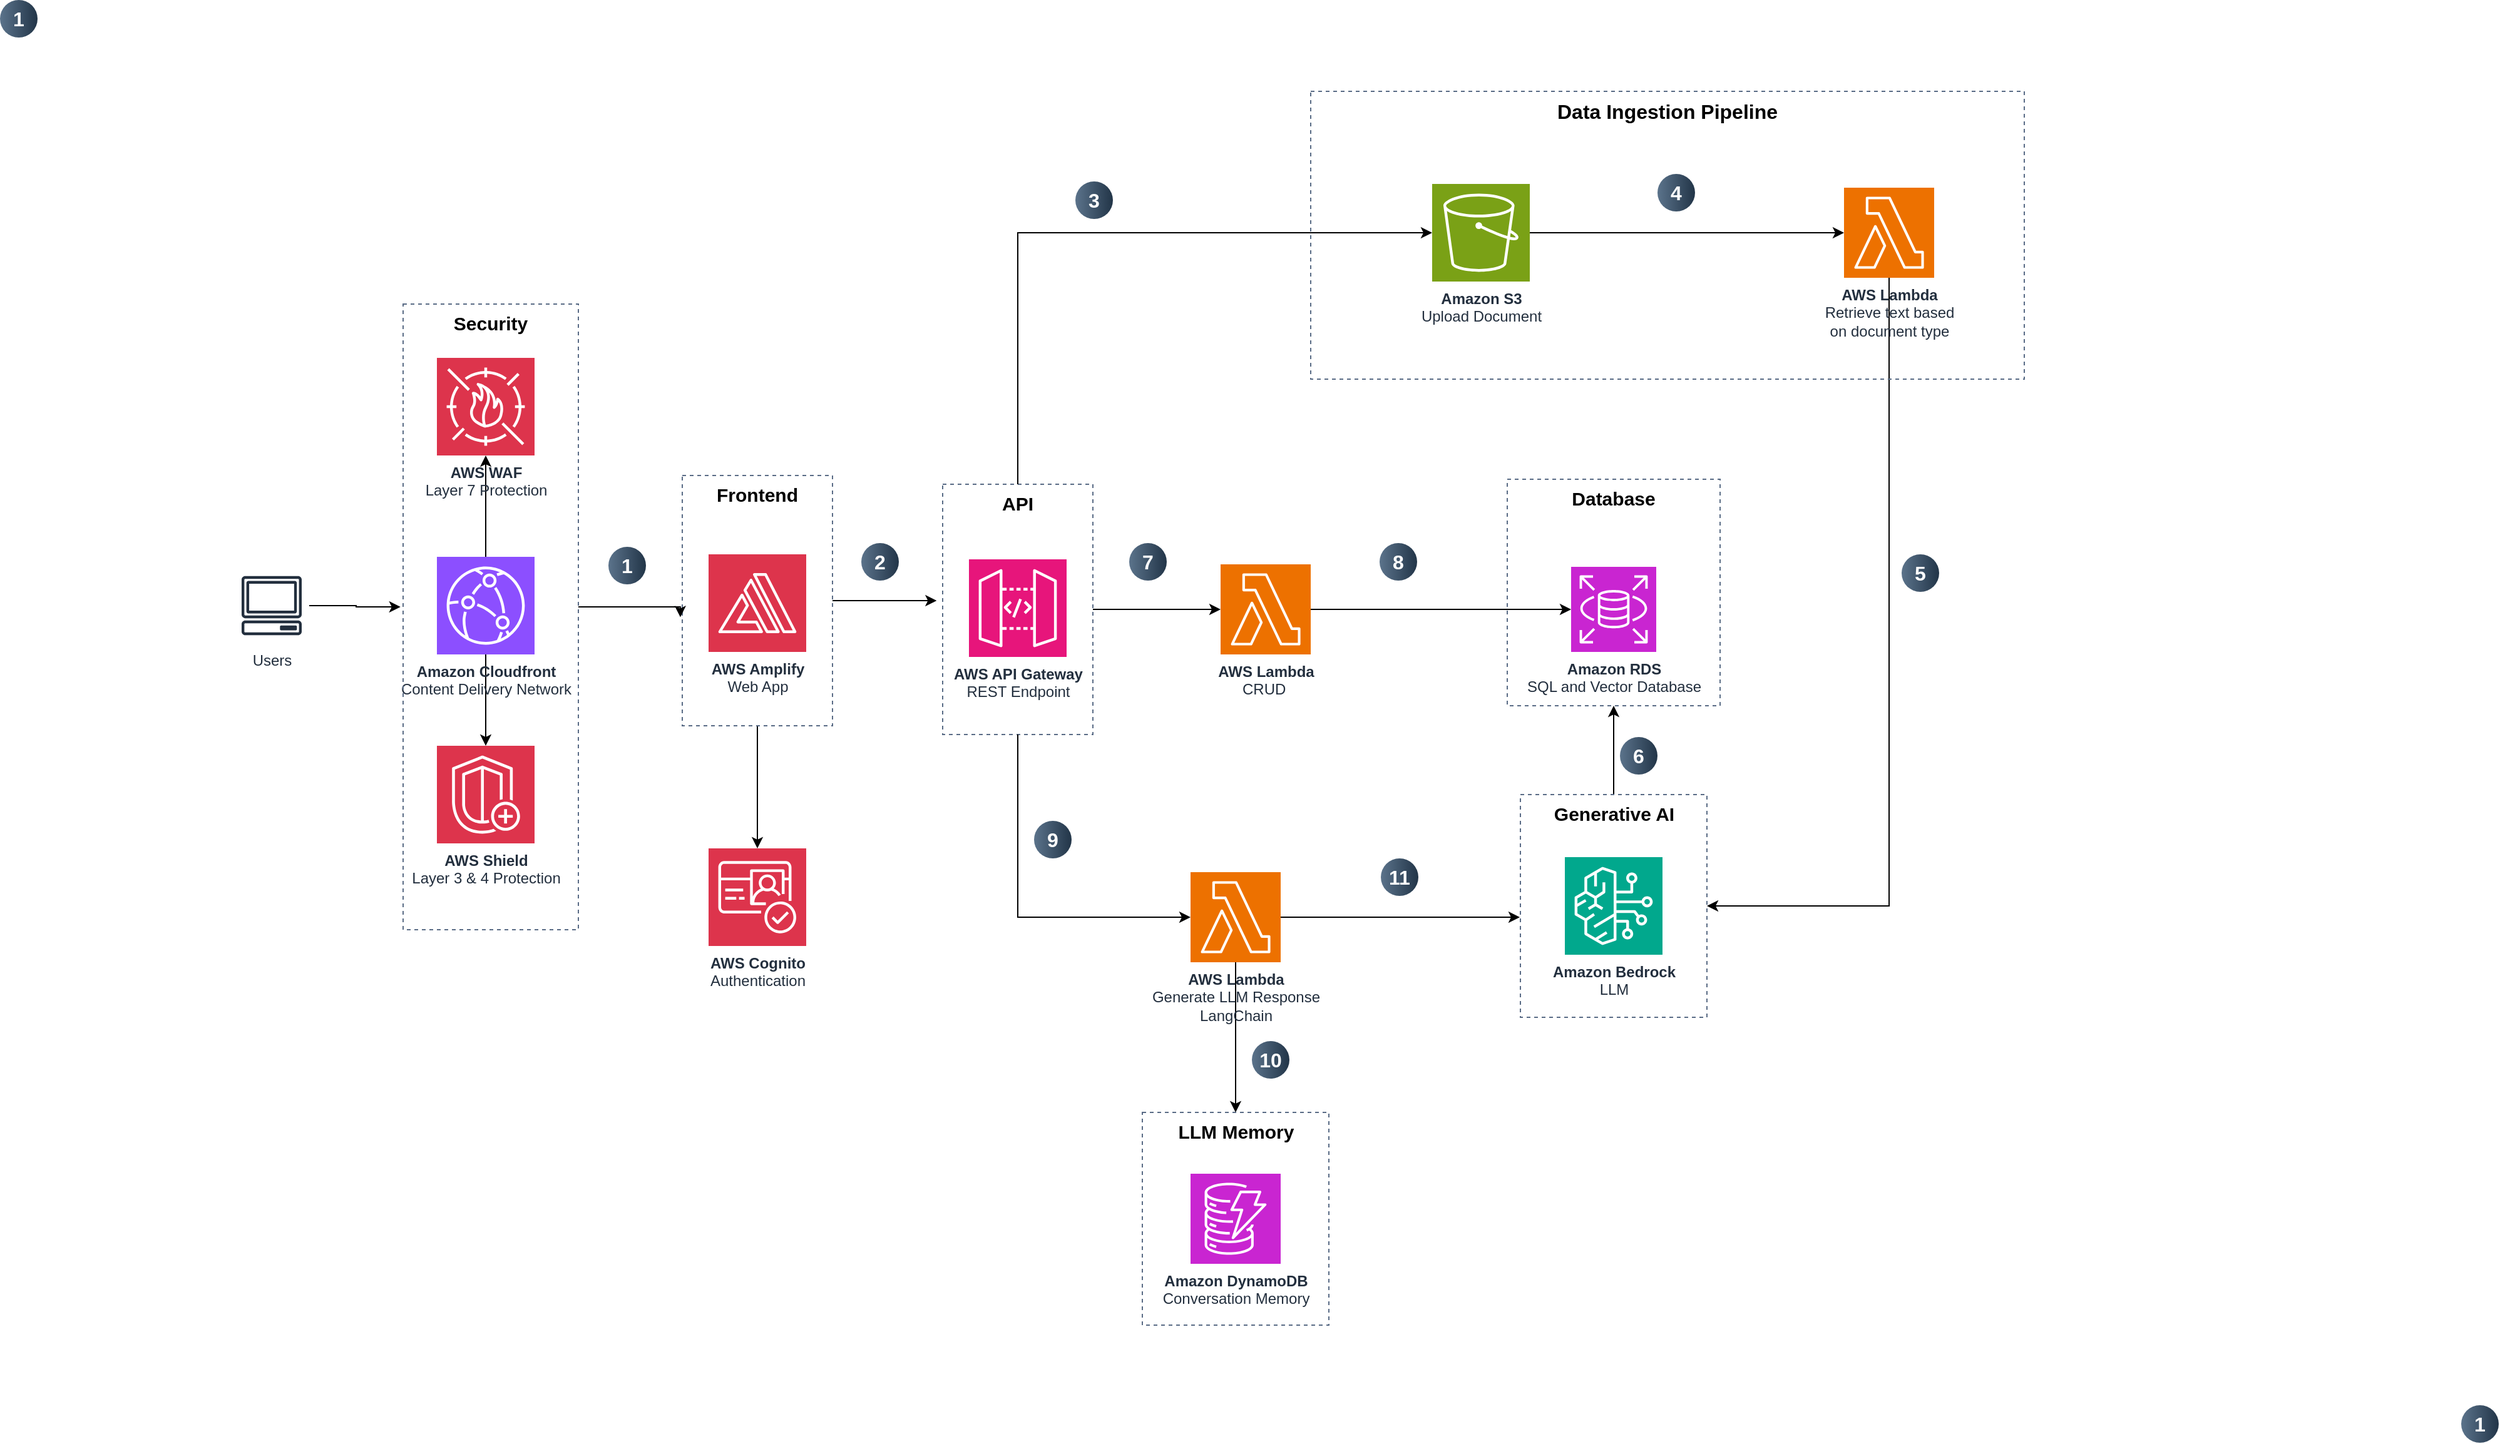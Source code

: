 <mxfile version="24.7.13">
  <diagram name="Page-1" id="l1fh0S_OrW8yNGmGO06b">
    <mxGraphModel dx="2449" dy="1066" grid="0" gridSize="10" guides="1" tooltips="1" connect="1" arrows="1" fold="1" page="0" pageScale="1" pageWidth="850" pageHeight="1100" background="#FFFFFF" math="0" shadow="0">
      <root>
        <mxCell id="0" />
        <mxCell id="1" parent="0" />
        <mxCell id="vw9haiUQlAbyGq-rVxak-1" value="&lt;b&gt;AWS Cognito&lt;/b&gt;&lt;div&gt;Authentication&lt;/div&gt;" style="sketch=0;points=[[0,0,0],[0.25,0,0],[0.5,0,0],[0.75,0,0],[1,0,0],[0,1,0],[0.25,1,0],[0.5,1,0],[0.75,1,0],[1,1,0],[0,0.25,0],[0,0.5,0],[0,0.75,0],[1,0.25,0],[1,0.5,0],[1,0.75,0]];outlineConnect=0;fontColor=#232F3E;fillColor=#DD344C;strokeColor=#ffffff;dashed=0;verticalLabelPosition=bottom;verticalAlign=top;align=center;html=1;fontSize=12;fontStyle=0;aspect=fixed;shape=mxgraph.aws4.resourceIcon;resIcon=mxgraph.aws4.cognito;" parent="1" vertex="1">
          <mxGeometry x="332" y="781" width="78" height="78" as="geometry" />
        </mxCell>
        <mxCell id="vw9haiUQlAbyGq-rVxak-2" value="&lt;b&gt;AWS Amplify&lt;/b&gt;&lt;br&gt;Web App" style="sketch=0;points=[[0,0,0],[0.25,0,0],[0.5,0,0],[0.75,0,0],[1,0,0],[0,1,0],[0.25,1,0],[0.5,1,0],[0.75,1,0],[1,1,0],[0,0.25,0],[0,0.5,0],[0,0.75,0],[1,0.25,0],[1,0.5,0],[1,0.75,0]];outlineConnect=0;fontColor=#232F3E;fillColor=#DD344C;strokeColor=#ffffff;dashed=0;verticalLabelPosition=bottom;verticalAlign=top;align=center;html=1;fontSize=12;fontStyle=0;aspect=fixed;shape=mxgraph.aws4.resourceIcon;resIcon=mxgraph.aws4.amplify;" parent="1" vertex="1">
          <mxGeometry x="332" y="546" width="78" height="78" as="geometry" />
        </mxCell>
        <mxCell id="vw9haiUQlAbyGq-rVxak-3" value="&lt;b&gt;Amazon RDS&lt;br&gt;&lt;/b&gt;SQL and Vector Database" style="sketch=0;points=[[0,0,0],[0.25,0,0],[0.5,0,0],[0.75,0,0],[1,0,0],[0,1,0],[0.25,1,0],[0.5,1,0],[0.75,1,0],[1,1,0],[0,0.25,0],[0,0.5,0],[0,0.75,0],[1,0.25,0],[1,0.5,0],[1,0.75,0]];outlineConnect=0;fontColor=#232F3E;fillColor=#C925D1;strokeColor=#ffffff;dashed=0;verticalLabelPosition=bottom;verticalAlign=top;align=center;html=1;fontSize=12;fontStyle=0;aspect=fixed;shape=mxgraph.aws4.resourceIcon;resIcon=mxgraph.aws4.rds;" parent="1" vertex="1">
          <mxGeometry x="1021" y="556" width="68" height="68" as="geometry" />
        </mxCell>
        <mxCell id="vw9haiUQlAbyGq-rVxak-58" style="edgeStyle=orthogonalEdgeStyle;rounded=0;orthogonalLoop=1;jettySize=auto;html=1;" parent="1" source="vw9haiUQlAbyGq-rVxak-6" edge="1">
          <mxGeometry relative="1" as="geometry">
            <mxPoint x="980" y="836" as="targetPoint" />
          </mxGeometry>
        </mxCell>
        <mxCell id="vw9haiUQlAbyGq-rVxak-59" style="edgeStyle=orthogonalEdgeStyle;rounded=0;orthogonalLoop=1;jettySize=auto;html=1;entryX=0.5;entryY=0;entryDx=0;entryDy=0;" parent="1" source="vw9haiUQlAbyGq-rVxak-6" target="vw9haiUQlAbyGq-rVxak-42" edge="1">
          <mxGeometry relative="1" as="geometry" />
        </mxCell>
        <mxCell id="vw9haiUQlAbyGq-rVxak-6" value="&lt;b&gt;AWS Lambda&lt;/b&gt;&lt;br&gt;Generate LLM Response&lt;br&gt;&lt;div&gt;LangChain&lt;/div&gt;&lt;div&gt;&lt;br&gt;&lt;/div&gt;" style="sketch=0;points=[[0,0,0],[0.25,0,0],[0.5,0,0],[0.75,0,0],[1,0,0],[0,1,0],[0.25,1,0],[0.5,1,0],[0.75,1,0],[1,1,0],[0,0.25,0],[0,0.5,0],[0,0.75,0],[1,0.25,0],[1,0.5,0],[1,0.75,0]];outlineConnect=0;fontColor=#232F3E;fillColor=#ED7100;strokeColor=#ffffff;dashed=0;verticalLabelPosition=bottom;verticalAlign=top;align=center;html=1;fontSize=12;fontStyle=0;aspect=fixed;shape=mxgraph.aws4.resourceIcon;resIcon=mxgraph.aws4.lambda;" parent="1" vertex="1">
          <mxGeometry x="717" y="800" width="72" height="72" as="geometry" />
        </mxCell>
        <mxCell id="vw9haiUQlAbyGq-rVxak-8" value="Users" style="sketch=0;outlineConnect=0;fontColor=#232F3E;gradientColor=none;strokeColor=#232F3E;fillColor=#ffffff;dashed=0;verticalLabelPosition=bottom;verticalAlign=top;align=center;html=1;fontSize=12;fontStyle=0;aspect=fixed;shape=mxgraph.aws4.resourceIcon;resIcon=mxgraph.aws4.client;" parent="1" vertex="1">
          <mxGeometry x="-47" y="557" width="60" height="60" as="geometry" />
        </mxCell>
        <mxCell id="vw9haiUQlAbyGq-rVxak-9" style="edgeStyle=orthogonalEdgeStyle;rounded=0;orthogonalLoop=1;jettySize=auto;html=1;entryX=0;entryY=0.5;entryDx=0;entryDy=0;entryPerimeter=0;" parent="1" source="vw9haiUQlAbyGq-rVxak-10" target="vw9haiUQlAbyGq-rVxak-3" edge="1">
          <mxGeometry relative="1" as="geometry">
            <mxPoint x="864" y="590" as="targetPoint" />
          </mxGeometry>
        </mxCell>
        <mxCell id="vw9haiUQlAbyGq-rVxak-10" value="&lt;b&gt;AWS Lambda&lt;/b&gt;&lt;br&gt;CRUD&amp;nbsp;" style="sketch=0;points=[[0,0,0],[0.25,0,0],[0.5,0,0],[0.75,0,0],[1,0,0],[0,1,0],[0.25,1,0],[0.5,1,0],[0.75,1,0],[1,1,0],[0,0.25,0],[0,0.5,0],[0,0.75,0],[1,0.25,0],[1,0.5,0],[1,0.75,0]];outlineConnect=0;fontColor=#232F3E;fillColor=#ED7100;strokeColor=#ffffff;dashed=0;verticalLabelPosition=bottom;verticalAlign=top;align=center;html=1;fontSize=12;fontStyle=0;aspect=fixed;shape=mxgraph.aws4.resourceIcon;resIcon=mxgraph.aws4.lambda;" parent="1" vertex="1">
          <mxGeometry x="741" y="554" width="72" height="72" as="geometry" />
        </mxCell>
        <mxCell id="vw9haiUQlAbyGq-rVxak-11" style="edgeStyle=orthogonalEdgeStyle;rounded=0;orthogonalLoop=1;jettySize=auto;html=1;entryX=0;entryY=0.5;entryDx=0;entryDy=0;entryPerimeter=0;exitX=1;exitY=0.5;exitDx=0;exitDy=0;" parent="1" source="vw9haiUQlAbyGq-rVxak-23" target="vw9haiUQlAbyGq-rVxak-10" edge="1">
          <mxGeometry relative="1" as="geometry" />
        </mxCell>
        <mxCell id="vw9haiUQlAbyGq-rVxak-13" value="&lt;b&gt;Amazon S3&lt;br&gt;&lt;/b&gt;Upload Document" style="sketch=0;points=[[0,0,0],[0.25,0,0],[0.5,0,0],[0.75,0,0],[1,0,0],[0,1,0],[0.25,1,0],[0.5,1,0],[0.75,1,0],[1,1,0],[0,0.25,0],[0,0.5,0],[0,0.75,0],[1,0.25,0],[1,0.5,0],[1,0.75,0]];outlineConnect=0;fontColor=#232F3E;fillColor=#7AA116;strokeColor=#ffffff;dashed=0;verticalLabelPosition=bottom;verticalAlign=top;align=center;html=1;fontSize=12;fontStyle=0;aspect=fixed;shape=mxgraph.aws4.resourceIcon;resIcon=mxgraph.aws4.s3;" parent="1" vertex="1">
          <mxGeometry x="910" y="250" width="78" height="78" as="geometry" />
        </mxCell>
        <mxCell id="vw9haiUQlAbyGq-rVxak-53" style="edgeStyle=orthogonalEdgeStyle;rounded=0;orthogonalLoop=1;jettySize=auto;html=1;entryX=1;entryY=0.5;entryDx=0;entryDy=0;" parent="1" source="vw9haiUQlAbyGq-rVxak-14" target="vw9haiUQlAbyGq-rVxak-34" edge="1">
          <mxGeometry relative="1" as="geometry">
            <Array as="points">
              <mxPoint x="1275" y="827" />
            </Array>
          </mxGeometry>
        </mxCell>
        <mxCell id="vw9haiUQlAbyGq-rVxak-14" value="&lt;b&gt;AWS Lambda&lt;/b&gt;&lt;br&gt;Retrieve text based &lt;br&gt;on document type" style="sketch=0;points=[[0,0,0],[0.25,0,0],[0.5,0,0],[0.75,0,0],[1,0,0],[0,1,0],[0.25,1,0],[0.5,1,0],[0.75,1,0],[1,1,0],[0,0.25,0],[0,0.5,0],[0,0.75,0],[1,0.25,0],[1,0.5,0],[1,0.75,0]];outlineConnect=0;fontColor=#232F3E;fillColor=#ED7100;strokeColor=#ffffff;dashed=0;verticalLabelPosition=bottom;verticalAlign=top;align=center;html=1;fontSize=12;fontStyle=0;aspect=fixed;shape=mxgraph.aws4.resourceIcon;resIcon=mxgraph.aws4.lambda;" parent="1" vertex="1">
          <mxGeometry x="1239" y="253" width="72" height="72" as="geometry" />
        </mxCell>
        <mxCell id="vw9haiUQlAbyGq-rVxak-15" style="edgeStyle=orthogonalEdgeStyle;rounded=0;orthogonalLoop=1;jettySize=auto;html=1;entryX=0;entryY=0.5;entryDx=0;entryDy=0;entryPerimeter=0;" parent="1" source="vw9haiUQlAbyGq-rVxak-13" target="vw9haiUQlAbyGq-rVxak-14" edge="1">
          <mxGeometry relative="1" as="geometry" />
        </mxCell>
        <mxCell id="vw9haiUQlAbyGq-rVxak-23" value="&lt;b&gt;&lt;font color=&quot;#000000&quot;&gt;API&lt;/font&gt;&lt;/b&gt;" style="fillColor=none;strokeColor=#5A6C86;dashed=1;verticalAlign=top;fontStyle=0;fontColor=#5A6C86;whiteSpace=wrap;html=1;fontSize=15;" parent="1" vertex="1">
          <mxGeometry x="519" y="490" width="120" height="200" as="geometry" />
        </mxCell>
        <mxCell id="vw9haiUQlAbyGq-rVxak-24" style="edgeStyle=orthogonalEdgeStyle;rounded=0;orthogonalLoop=1;jettySize=auto;html=1;" parent="1" source="vw9haiUQlAbyGq-rVxak-25" target="vw9haiUQlAbyGq-rVxak-1" edge="1">
          <mxGeometry relative="1" as="geometry" />
        </mxCell>
        <mxCell id="TjuzlHcUbj_7pRiN3SZ9-2" style="edgeStyle=orthogonalEdgeStyle;rounded=0;orthogonalLoop=1;jettySize=auto;html=1;" parent="1" source="vw9haiUQlAbyGq-rVxak-25" edge="1">
          <mxGeometry relative="1" as="geometry">
            <mxPoint x="514.176" y="583" as="targetPoint" />
          </mxGeometry>
        </mxCell>
        <mxCell id="vw9haiUQlAbyGq-rVxak-25" value="&lt;font style=&quot;font-size: 15px;&quot; color=&quot;#000000&quot;&gt;&lt;b&gt;Frontend&lt;/b&gt;&lt;/font&gt;" style="fillColor=none;strokeColor=#5A6C86;dashed=1;verticalAlign=top;fontStyle=0;fontColor=#5A6C86;whiteSpace=wrap;html=1;" parent="1" vertex="1">
          <mxGeometry x="311" y="483" width="120" height="200" as="geometry" />
        </mxCell>
        <mxCell id="vw9haiUQlAbyGq-rVxak-60" style="edgeStyle=orthogonalEdgeStyle;rounded=0;orthogonalLoop=1;jettySize=auto;html=1;entryX=0.5;entryY=1;entryDx=0;entryDy=0;" parent="1" source="vw9haiUQlAbyGq-rVxak-34" target="vw9haiUQlAbyGq-rVxak-35" edge="1">
          <mxGeometry relative="1" as="geometry" />
        </mxCell>
        <mxCell id="vw9haiUQlAbyGq-rVxak-34" value="&lt;font color=&quot;#000000&quot; style=&quot;font-size: 15px;&quot;&gt;&lt;b&gt;Generative AI&lt;/b&gt;&lt;/font&gt;" style="fillColor=none;strokeColor=#5A6C86;dashed=1;verticalAlign=top;fontStyle=0;fontColor=#5A6C86;whiteSpace=wrap;html=1;" parent="1" vertex="1">
          <mxGeometry x="980.5" y="738" width="149" height="178" as="geometry" />
        </mxCell>
        <mxCell id="vw9haiUQlAbyGq-rVxak-35" value="&lt;font style=&quot;font-size: 15px;&quot; color=&quot;#000000&quot;&gt;&lt;b&gt;Database&lt;/b&gt;&lt;/font&gt;" style="fillColor=none;strokeColor=#5A6C86;dashed=1;verticalAlign=top;fontStyle=0;fontColor=#5A6C86;whiteSpace=wrap;html=1;" parent="1" vertex="1">
          <mxGeometry x="970" y="486" width="170" height="181" as="geometry" />
        </mxCell>
        <mxCell id="vw9haiUQlAbyGq-rVxak-37" value="&lt;b&gt;AWS API Gateway&lt;/b&gt;&lt;br&gt;REST Endpoint" style="sketch=0;points=[[0,0,0],[0.25,0,0],[0.5,0,0],[0.75,0,0],[1,0,0],[0,1,0],[0.25,1,0],[0.5,1,0],[0.75,1,0],[1,1,0],[0,0.25,0],[0,0.5,0],[0,0.75,0],[1,0.25,0],[1,0.5,0],[1,0.75,0]];outlineConnect=0;fontColor=#232F3E;fillColor=#E7157B;strokeColor=#ffffff;dashed=0;verticalLabelPosition=bottom;verticalAlign=top;align=center;html=1;fontSize=12;fontStyle=0;aspect=fixed;shape=mxgraph.aws4.resourceIcon;resIcon=mxgraph.aws4.api_gateway;" parent="1" vertex="1">
          <mxGeometry x="540" y="550" width="78" height="78" as="geometry" />
        </mxCell>
        <mxCell id="vw9haiUQlAbyGq-rVxak-41" value="&lt;b&gt;Amazon DynamoDB&lt;/b&gt;&lt;br&gt;Conversation Memory" style="sketch=0;points=[[0,0,0],[0.25,0,0],[0.5,0,0],[0.75,0,0],[1,0,0],[0,1,0],[0.25,1,0],[0.5,1,0],[0.75,1,0],[1,1,0],[0,0.25,0],[0,0.5,0],[0,0.75,0],[1,0.25,0],[1,0.5,0],[1,0.75,0]];outlineConnect=0;fontColor=#232F3E;fillColor=#C925D1;strokeColor=#ffffff;dashed=0;verticalLabelPosition=bottom;verticalAlign=top;align=center;html=1;fontSize=12;fontStyle=0;aspect=fixed;shape=mxgraph.aws4.resourceIcon;resIcon=mxgraph.aws4.dynamodb;" parent="1" vertex="1">
          <mxGeometry x="717" y="1041" width="72" height="72" as="geometry" />
        </mxCell>
        <mxCell id="vw9haiUQlAbyGq-rVxak-42" value="&lt;font color=&quot;#000000&quot;&gt;&lt;b style=&quot;font-size: 15px;&quot;&gt;LLM Memory&lt;br&gt;&lt;/b&gt;&lt;/font&gt;" style="fillColor=none;strokeColor=#5A6C86;dashed=1;verticalAlign=top;fontStyle=0;fontColor=#5A6C86;whiteSpace=wrap;html=1;" parent="1" vertex="1">
          <mxGeometry x="678.5" y="992" width="149" height="170" as="geometry" />
        </mxCell>
        <mxCell id="vw9haiUQlAbyGq-rVxak-43" value="&lt;font style=&quot;font-size: 16px;&quot; color=&quot;#000000&quot;&gt;&lt;b&gt;Data Ingestion Pipeline&lt;/b&gt;&lt;/font&gt;" style="fillColor=none;strokeColor=#5A6C86;dashed=1;verticalAlign=top;fontStyle=0;fontColor=#5A6C86;whiteSpace=wrap;html=1;" parent="1" vertex="1">
          <mxGeometry x="813" y="176" width="570" height="230" as="geometry" />
        </mxCell>
        <mxCell id="vw9haiUQlAbyGq-rVxak-32" value="&lt;b&gt;Amazon Bedrock&lt;/b&gt;&lt;br&gt;LLM" style="sketch=0;points=[[0,0,0],[0.25,0,0],[0.5,0,0],[0.75,0,0],[1,0,0],[0,1,0],[0.25,1,0],[0.5,1,0],[0.75,1,0],[1,1,0],[0,0.25,0],[0,0.5,0],[0,0.75,0],[1,0.25,0],[1,0.5,0],[1,0.75,0]];outlineConnect=0;fontColor=#232F3E;fillColor=#01A88D;strokeColor=#ffffff;dashed=0;verticalLabelPosition=bottom;verticalAlign=top;align=center;html=1;fontSize=12;fontStyle=0;aspect=fixed;shape=mxgraph.aws4.resourceIcon;resIcon=mxgraph.aws4.bedrock;" parent="1" vertex="1">
          <mxGeometry x="1016" y="788" width="78" height="78" as="geometry" />
        </mxCell>
        <mxCell id="vw9haiUQlAbyGq-rVxak-55" style="edgeStyle=orthogonalEdgeStyle;rounded=0;orthogonalLoop=1;jettySize=auto;html=1;entryX=0;entryY=0.5;entryDx=0;entryDy=0;entryPerimeter=0;" parent="1" source="vw9haiUQlAbyGq-rVxak-23" target="vw9haiUQlAbyGq-rVxak-6" edge="1">
          <mxGeometry relative="1" as="geometry">
            <Array as="points">
              <mxPoint x="579" y="836" />
            </Array>
          </mxGeometry>
        </mxCell>
        <mxCell id="u3C97y5Mi0LQBN2PE_SE-1" style="edgeStyle=orthogonalEdgeStyle;rounded=0;orthogonalLoop=1;jettySize=auto;html=1;entryX=0;entryY=0.5;entryDx=0;entryDy=0;entryPerimeter=0;" parent="1" source="vw9haiUQlAbyGq-rVxak-23" target="vw9haiUQlAbyGq-rVxak-13" edge="1">
          <mxGeometry relative="1" as="geometry">
            <Array as="points">
              <mxPoint x="579" y="289" />
            </Array>
          </mxGeometry>
        </mxCell>
        <mxCell id="u3C97y5Mi0LQBN2PE_SE-2" style="edgeStyle=orthogonalEdgeStyle;rounded=0;orthogonalLoop=1;jettySize=auto;html=1;exitX=0.5;exitY=1;exitDx=0;exitDy=0;" parent="1" source="vw9haiUQlAbyGq-rVxak-43" target="vw9haiUQlAbyGq-rVxak-43" edge="1">
          <mxGeometry relative="1" as="geometry" />
        </mxCell>
        <mxCell id="TjuzlHcUbj_7pRiN3SZ9-1" value="1" style="ellipse;whiteSpace=wrap;html=1;aspect=fixed;rotation=0;gradientColor=#223548;strokeColor=none;gradientDirection=east;fillColor=#5b738b;rounded=0;pointerEvents=0;fontFamily=Helvetica;fontSize=16;fontColor=#FFFFFF;spacingTop=4;spacingBottom=4;spacingLeft=4;spacingRight=4;points=[];fontStyle=1" parent="1" vertex="1">
          <mxGeometry x="252" y="540" width="30" height="30" as="geometry" />
        </mxCell>
        <mxCell id="TjuzlHcUbj_7pRiN3SZ9-3" value="2" style="ellipse;whiteSpace=wrap;html=1;aspect=fixed;rotation=0;gradientColor=#223548;strokeColor=none;gradientDirection=east;fillColor=#5b738b;rounded=0;pointerEvents=0;fontFamily=Helvetica;fontSize=16;fontColor=#FFFFFF;spacingTop=4;spacingBottom=4;spacingLeft=4;spacingRight=4;points=[];fontStyle=1" parent="1" vertex="1">
          <mxGeometry x="454" y="537" width="30" height="30" as="geometry" />
        </mxCell>
        <mxCell id="TjuzlHcUbj_7pRiN3SZ9-4" value="3" style="ellipse;whiteSpace=wrap;html=1;aspect=fixed;rotation=0;gradientColor=#223548;strokeColor=none;gradientDirection=east;fillColor=#5b738b;rounded=0;pointerEvents=0;fontFamily=Helvetica;fontSize=16;fontColor=#FFFFFF;spacingTop=4;spacingBottom=4;spacingLeft=4;spacingRight=4;points=[];fontStyle=1" parent="1" vertex="1">
          <mxGeometry x="625" y="248" width="30" height="30" as="geometry" />
        </mxCell>
        <mxCell id="TjuzlHcUbj_7pRiN3SZ9-5" value="4" style="ellipse;whiteSpace=wrap;html=1;aspect=fixed;rotation=0;gradientColor=#223548;strokeColor=none;gradientDirection=east;fillColor=#5b738b;rounded=0;pointerEvents=0;fontFamily=Helvetica;fontSize=16;fontColor=#FFFFFF;spacingTop=4;spacingBottom=4;spacingLeft=4;spacingRight=4;points=[];fontStyle=1" parent="1" vertex="1">
          <mxGeometry x="1090" y="242" width="30" height="30" as="geometry" />
        </mxCell>
        <mxCell id="TjuzlHcUbj_7pRiN3SZ9-6" value="5" style="ellipse;whiteSpace=wrap;html=1;aspect=fixed;rotation=0;gradientColor=#223548;strokeColor=none;gradientDirection=east;fillColor=#5b738b;rounded=0;pointerEvents=0;fontFamily=Helvetica;fontSize=16;fontColor=#FFFFFF;spacingTop=4;spacingBottom=4;spacingLeft=4;spacingRight=4;points=[];fontStyle=1" parent="1" vertex="1">
          <mxGeometry x="1285" y="546" width="30" height="30" as="geometry" />
        </mxCell>
        <mxCell id="TjuzlHcUbj_7pRiN3SZ9-7" value="6" style="ellipse;whiteSpace=wrap;html=1;aspect=fixed;rotation=0;gradientColor=#223548;strokeColor=none;gradientDirection=east;fillColor=#5b738b;rounded=0;pointerEvents=0;fontFamily=Helvetica;fontSize=16;fontColor=#FFFFFF;spacingTop=4;spacingBottom=4;spacingLeft=4;spacingRight=4;points=[];fontStyle=1" parent="1" vertex="1">
          <mxGeometry x="1060" y="692" width="30" height="30" as="geometry" />
        </mxCell>
        <mxCell id="TjuzlHcUbj_7pRiN3SZ9-8" value="7" style="ellipse;whiteSpace=wrap;html=1;aspect=fixed;rotation=0;gradientColor=#223548;strokeColor=none;gradientDirection=east;fillColor=#5b738b;rounded=0;pointerEvents=0;fontFamily=Helvetica;fontSize=16;fontColor=#FFFFFF;spacingTop=4;spacingBottom=4;spacingLeft=4;spacingRight=4;points=[];fontStyle=1" parent="1" vertex="1">
          <mxGeometry x="668" y="537" width="30" height="30" as="geometry" />
        </mxCell>
        <mxCell id="TjuzlHcUbj_7pRiN3SZ9-9" value="8" style="ellipse;whiteSpace=wrap;html=1;aspect=fixed;rotation=0;gradientColor=#223548;strokeColor=none;gradientDirection=east;fillColor=#5b738b;rounded=0;pointerEvents=0;fontFamily=Helvetica;fontSize=16;fontColor=#FFFFFF;spacingTop=4;spacingBottom=4;spacingLeft=4;spacingRight=4;points=[];fontStyle=1" parent="1" vertex="1">
          <mxGeometry x="868" y="537" width="30" height="30" as="geometry" />
        </mxCell>
        <mxCell id="TjuzlHcUbj_7pRiN3SZ9-10" value="9" style="ellipse;whiteSpace=wrap;html=1;aspect=fixed;rotation=0;gradientColor=#223548;strokeColor=none;gradientDirection=east;fillColor=#5b738b;rounded=0;pointerEvents=0;fontFamily=Helvetica;fontSize=16;fontColor=#FFFFFF;spacingTop=4;spacingBottom=4;spacingLeft=4;spacingRight=4;points=[];fontStyle=1" parent="1" vertex="1">
          <mxGeometry x="592" y="759" width="30" height="30" as="geometry" />
        </mxCell>
        <mxCell id="TjuzlHcUbj_7pRiN3SZ9-11" value="10" style="ellipse;whiteSpace=wrap;html=1;aspect=fixed;rotation=0;gradientColor=#223548;strokeColor=none;gradientDirection=east;fillColor=#5b738b;rounded=0;pointerEvents=0;fontFamily=Helvetica;fontSize=16;fontColor=#FFFFFF;spacingTop=4;spacingBottom=4;spacingLeft=4;spacingRight=4;points=[];fontStyle=1" parent="1" vertex="1">
          <mxGeometry x="766" y="935" width="30" height="30" as="geometry" />
        </mxCell>
        <mxCell id="TjuzlHcUbj_7pRiN3SZ9-12" value="11" style="ellipse;whiteSpace=wrap;html=1;aspect=fixed;rotation=0;gradientColor=#223548;strokeColor=none;gradientDirection=east;fillColor=#5b738b;rounded=0;pointerEvents=0;fontFamily=Helvetica;fontSize=16;fontColor=#FFFFFF;spacingTop=4;spacingBottom=4;spacingLeft=4;spacingRight=4;points=[];fontStyle=1" parent="1" vertex="1">
          <mxGeometry x="869" y="789" width="30" height="30" as="geometry" />
        </mxCell>
        <mxCell id="TjuzlHcUbj_7pRiN3SZ9-13" value="1" style="ellipse;whiteSpace=wrap;html=1;aspect=fixed;rotation=0;gradientColor=#223548;strokeColor=none;gradientDirection=east;fillColor=#5b738b;rounded=0;pointerEvents=0;fontFamily=Helvetica;fontSize=16;fontColor=#FFFFFF;spacingTop=4;spacingBottom=4;spacingLeft=4;spacingRight=4;points=[];fontStyle=1" parent="1" vertex="1">
          <mxGeometry x="-234" y="103" width="30" height="30" as="geometry" />
        </mxCell>
        <mxCell id="TjuzlHcUbj_7pRiN3SZ9-14" value="1" style="ellipse;whiteSpace=wrap;html=1;aspect=fixed;rotation=0;gradientColor=#223548;strokeColor=none;gradientDirection=east;fillColor=#5b738b;rounded=0;pointerEvents=0;fontFamily=Helvetica;fontSize=16;fontColor=#FFFFFF;spacingTop=4;spacingBottom=4;spacingLeft=4;spacingRight=4;points=[];fontStyle=1" parent="1" vertex="1">
          <mxGeometry x="1732" y="1226" width="30" height="30" as="geometry" />
        </mxCell>
        <mxCell id="S0beVRKHVDvD-Mx0scpC-2" style="edgeStyle=orthogonalEdgeStyle;rounded=0;orthogonalLoop=1;jettySize=auto;html=1;" edge="1" parent="1" source="S0beVRKHVDvD-Mx0scpC-4" target="S0beVRKHVDvD-Mx0scpC-6">
          <mxGeometry relative="1" as="geometry" />
        </mxCell>
        <mxCell id="S0beVRKHVDvD-Mx0scpC-3" value="" style="edgeStyle=orthogonalEdgeStyle;rounded=0;orthogonalLoop=1;jettySize=auto;html=1;" edge="1" parent="1" source="S0beVRKHVDvD-Mx0scpC-4" target="S0beVRKHVDvD-Mx0scpC-5">
          <mxGeometry relative="1" as="geometry" />
        </mxCell>
        <mxCell id="S0beVRKHVDvD-Mx0scpC-4" value="&lt;b&gt;Amazon Cloudfront&lt;/b&gt;&lt;br&gt;Content Delivery Network" style="sketch=0;points=[[0,0,0],[0.25,0,0],[0.5,0,0],[0.75,0,0],[1,0,0],[0,1,0],[0.25,1,0],[0.5,1,0],[0.75,1,0],[1,1,0],[0,0.25,0],[0,0.5,0],[0,0.75,0],[1,0.25,0],[1,0.5,0],[1,0.75,0]];outlineConnect=0;fontColor=#232F3E;fillColor=#8C4FFF;strokeColor=#ffffff;dashed=0;verticalLabelPosition=bottom;verticalAlign=top;align=center;html=1;fontSize=12;fontStyle=0;aspect=fixed;shape=mxgraph.aws4.resourceIcon;resIcon=mxgraph.aws4.cloudfront;" vertex="1" parent="1">
          <mxGeometry x="115" y="548" width="78" height="78" as="geometry" />
        </mxCell>
        <mxCell id="S0beVRKHVDvD-Mx0scpC-5" value="&lt;b&gt;AWS Shield&lt;/b&gt;&lt;br&gt;Layer 3 &amp;amp; 4 Protection" style="sketch=0;points=[[0,0,0],[0.25,0,0],[0.5,0,0],[0.75,0,0],[1,0,0],[0,1,0],[0.25,1,0],[0.5,1,0],[0.75,1,0],[1,1,0],[0,0.25,0],[0,0.5,0],[0,0.75,0],[1,0.25,0],[1,0.5,0],[1,0.75,0]];outlineConnect=0;fontColor=#232F3E;fillColor=#DD344C;strokeColor=#ffffff;dashed=0;verticalLabelPosition=bottom;verticalAlign=top;align=center;html=1;fontSize=12;fontStyle=0;aspect=fixed;shape=mxgraph.aws4.resourceIcon;resIcon=mxgraph.aws4.shield;" vertex="1" parent="1">
          <mxGeometry x="115" y="699" width="78" height="78" as="geometry" />
        </mxCell>
        <mxCell id="S0beVRKHVDvD-Mx0scpC-6" value="&lt;b&gt;AWS WAF&lt;/b&gt;&lt;br&gt;Layer 7 Protection" style="sketch=0;points=[[0,0,0],[0.25,0,0],[0.5,0,0],[0.75,0,0],[1,0,0],[0,1,0],[0.25,1,0],[0.5,1,0],[0.75,1,0],[1,1,0],[0,0.25,0],[0,0.5,0],[0,0.75,0],[1,0.25,0],[1,0.5,0],[1,0.75,0]];outlineConnect=0;fontColor=#232F3E;fillColor=#DD344C;strokeColor=#ffffff;dashed=0;verticalLabelPosition=bottom;verticalAlign=top;align=center;html=1;fontSize=12;fontStyle=0;aspect=fixed;shape=mxgraph.aws4.resourceIcon;resIcon=mxgraph.aws4.waf;" vertex="1" parent="1">
          <mxGeometry x="115" y="389" width="78" height="78" as="geometry" />
        </mxCell>
        <mxCell id="S0beVRKHVDvD-Mx0scpC-7" value="&lt;font color=&quot;#000000&quot; style=&quot;font-size: 15px;&quot;&gt;&lt;b&gt;Security&lt;/b&gt;&lt;/font&gt;&lt;div&gt;&lt;font color=&quot;#000000&quot; style=&quot;font-size: 15px;&quot;&gt;&lt;br&gt;&lt;/font&gt;&lt;/div&gt;" style="fillColor=none;strokeColor=#5A6C86;dashed=1;verticalAlign=top;fontStyle=0;fontColor=#5A6C86;whiteSpace=wrap;html=1;" vertex="1" parent="1">
          <mxGeometry x="88" y="346" width="140" height="500" as="geometry" />
        </mxCell>
        <mxCell id="S0beVRKHVDvD-Mx0scpC-9" style="edgeStyle=orthogonalEdgeStyle;rounded=0;orthogonalLoop=1;jettySize=auto;html=1;entryX=-0.013;entryY=0.566;entryDx=0;entryDy=0;entryPerimeter=0;" edge="1" parent="1" source="S0beVRKHVDvD-Mx0scpC-7" target="vw9haiUQlAbyGq-rVxak-25">
          <mxGeometry relative="1" as="geometry">
            <Array as="points">
              <mxPoint x="309" y="588" />
            </Array>
          </mxGeometry>
        </mxCell>
        <mxCell id="S0beVRKHVDvD-Mx0scpC-11" style="edgeStyle=orthogonalEdgeStyle;rounded=0;orthogonalLoop=1;jettySize=auto;html=1;entryX=-0.015;entryY=0.484;entryDx=0;entryDy=0;entryPerimeter=0;" edge="1" parent="1" source="vw9haiUQlAbyGq-rVxak-8" target="S0beVRKHVDvD-Mx0scpC-7">
          <mxGeometry relative="1" as="geometry" />
        </mxCell>
      </root>
    </mxGraphModel>
  </diagram>
</mxfile>
